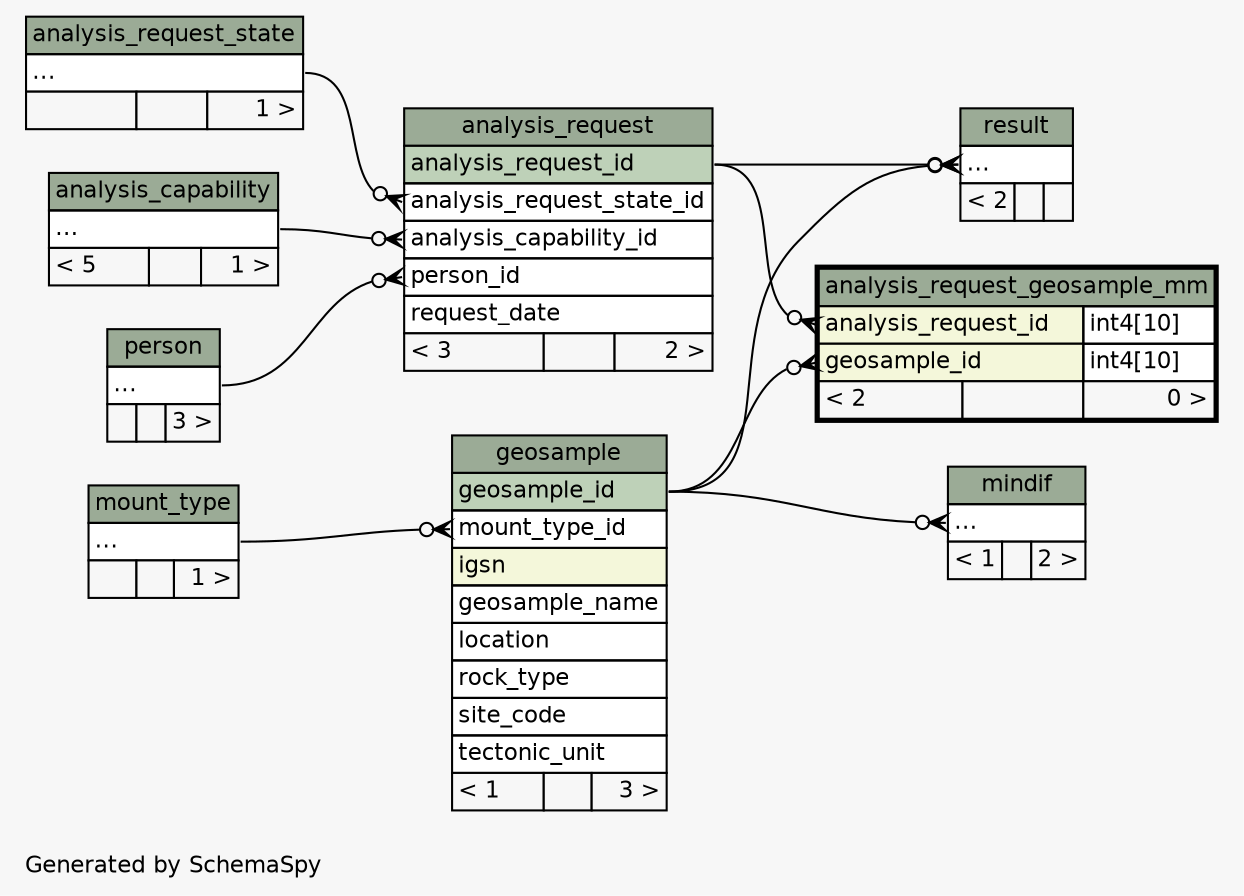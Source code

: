 // dot 2.38.0 on Linux 3.16.0-4-amd64
// SchemaSpy rev 590
digraph "twoDegreesRelationshipsDiagram" {
  graph [
    rankdir="RL"
    bgcolor="#f7f7f7"
    label="\nGenerated by SchemaSpy"
    labeljust="l"
    nodesep="0.18"
    ranksep="0.46"
    fontname="Helvetica"
    fontsize="11"
  ];
  node [
    fontname="Helvetica"
    fontsize="11"
    shape="plaintext"
  ];
  edge [
    arrowsize="0.8"
  ];
  "analysis_request":"analysis_capability_id":w -> "analysis_capability":"elipses":e [arrowhead=none dir=back arrowtail=crowodot];
  "analysis_request":"analysis_request_state_id":w -> "analysis_request_state":"elipses":e [arrowhead=none dir=back arrowtail=crowodot];
  "analysis_request":"person_id":w -> "person":"elipses":e [arrowhead=none dir=back arrowtail=crowodot];
  "analysis_request_geosample_mm":"analysis_request_id":w -> "analysis_request":"analysis_request_id":e [arrowhead=none dir=back arrowtail=crowodot];
  "analysis_request_geosample_mm":"geosample_id":w -> "geosample":"geosample_id":e [arrowhead=none dir=back arrowtail=crowodot];
  "geosample":"mount_type_id":w -> "mount_type":"elipses":e [arrowhead=none dir=back arrowtail=crowodot];
  "mindif":"elipses":w -> "geosample":"geosample_id":e [arrowhead=none dir=back arrowtail=crowodot];
  "result":"elipses":w -> "analysis_request":"analysis_request_id":e [arrowhead=none dir=back arrowtail=crowodot];
  "result":"elipses":w -> "geosample":"geosample_id":e [arrowhead=none dir=back arrowtail=crowodot];
  "analysis_capability" [
    label=<
    <TABLE BORDER="0" CELLBORDER="1" CELLSPACING="0" BGCOLOR="#ffffff">
      <TR><TD COLSPAN="3" BGCOLOR="#9bab96" ALIGN="CENTER">analysis_capability</TD></TR>
      <TR><TD PORT="elipses" COLSPAN="3" ALIGN="LEFT">...</TD></TR>
      <TR><TD ALIGN="LEFT" BGCOLOR="#f7f7f7">&lt; 5</TD><TD ALIGN="RIGHT" BGCOLOR="#f7f7f7">  </TD><TD ALIGN="RIGHT" BGCOLOR="#f7f7f7">1 &gt;</TD></TR>
    </TABLE>>
    URL="analysis_capability.html"
    tooltip="analysis_capability"
  ];
  "analysis_request" [
    label=<
    <TABLE BORDER="0" CELLBORDER="1" CELLSPACING="0" BGCOLOR="#ffffff">
      <TR><TD COLSPAN="3" BGCOLOR="#9bab96" ALIGN="CENTER">analysis_request</TD></TR>
      <TR><TD PORT="analysis_request_id" COLSPAN="3" BGCOLOR="#bed1b8" ALIGN="LEFT">analysis_request_id</TD></TR>
      <TR><TD PORT="analysis_request_state_id" COLSPAN="3" ALIGN="LEFT">analysis_request_state_id</TD></TR>
      <TR><TD PORT="analysis_capability_id" COLSPAN="3" ALIGN="LEFT">analysis_capability_id</TD></TR>
      <TR><TD PORT="person_id" COLSPAN="3" ALIGN="LEFT">person_id</TD></TR>
      <TR><TD PORT="request_date" COLSPAN="3" ALIGN="LEFT">request_date</TD></TR>
      <TR><TD ALIGN="LEFT" BGCOLOR="#f7f7f7">&lt; 3</TD><TD ALIGN="RIGHT" BGCOLOR="#f7f7f7">  </TD><TD ALIGN="RIGHT" BGCOLOR="#f7f7f7">2 &gt;</TD></TR>
    </TABLE>>
    URL="analysis_request.html"
    tooltip="analysis_request"
  ];
  "analysis_request_geosample_mm" [
    label=<
    <TABLE BORDER="2" CELLBORDER="1" CELLSPACING="0" BGCOLOR="#ffffff">
      <TR><TD COLSPAN="3" BGCOLOR="#9bab96" ALIGN="CENTER">analysis_request_geosample_mm</TD></TR>
      <TR><TD PORT="analysis_request_id" COLSPAN="2" BGCOLOR="#f4f7da" ALIGN="LEFT">analysis_request_id</TD><TD PORT="analysis_request_id.type" ALIGN="LEFT">int4[10]</TD></TR>
      <TR><TD PORT="geosample_id" COLSPAN="2" BGCOLOR="#f4f7da" ALIGN="LEFT">geosample_id</TD><TD PORT="geosample_id.type" ALIGN="LEFT">int4[10]</TD></TR>
      <TR><TD ALIGN="LEFT" BGCOLOR="#f7f7f7">&lt; 2</TD><TD ALIGN="RIGHT" BGCOLOR="#f7f7f7">  </TD><TD ALIGN="RIGHT" BGCOLOR="#f7f7f7">0 &gt;</TD></TR>
    </TABLE>>
    URL="analysis_request_geosample_mm.html"
    tooltip="analysis_request_geosample_mm"
  ];
  "analysis_request_state" [
    label=<
    <TABLE BORDER="0" CELLBORDER="1" CELLSPACING="0" BGCOLOR="#ffffff">
      <TR><TD COLSPAN="3" BGCOLOR="#9bab96" ALIGN="CENTER">analysis_request_state</TD></TR>
      <TR><TD PORT="elipses" COLSPAN="3" ALIGN="LEFT">...</TD></TR>
      <TR><TD ALIGN="LEFT" BGCOLOR="#f7f7f7">  </TD><TD ALIGN="RIGHT" BGCOLOR="#f7f7f7">  </TD><TD ALIGN="RIGHT" BGCOLOR="#f7f7f7">1 &gt;</TD></TR>
    </TABLE>>
    URL="analysis_request_state.html"
    tooltip="analysis_request_state"
  ];
  "geosample" [
    label=<
    <TABLE BORDER="0" CELLBORDER="1" CELLSPACING="0" BGCOLOR="#ffffff">
      <TR><TD COLSPAN="3" BGCOLOR="#9bab96" ALIGN="CENTER">geosample</TD></TR>
      <TR><TD PORT="geosample_id" COLSPAN="3" BGCOLOR="#bed1b8" ALIGN="LEFT">geosample_id</TD></TR>
      <TR><TD PORT="mount_type_id" COLSPAN="3" ALIGN="LEFT">mount_type_id</TD></TR>
      <TR><TD PORT="igsn" COLSPAN="3" BGCOLOR="#f4f7da" ALIGN="LEFT">igsn</TD></TR>
      <TR><TD PORT="geosample_name" COLSPAN="3" ALIGN="LEFT">geosample_name</TD></TR>
      <TR><TD PORT="location" COLSPAN="3" ALIGN="LEFT">location</TD></TR>
      <TR><TD PORT="rock_type" COLSPAN="3" ALIGN="LEFT">rock_type</TD></TR>
      <TR><TD PORT="site_code" COLSPAN="3" ALIGN="LEFT">site_code</TD></TR>
      <TR><TD PORT="tectonic_unit" COLSPAN="3" ALIGN="LEFT">tectonic_unit</TD></TR>
      <TR><TD ALIGN="LEFT" BGCOLOR="#f7f7f7">&lt; 1</TD><TD ALIGN="RIGHT" BGCOLOR="#f7f7f7">  </TD><TD ALIGN="RIGHT" BGCOLOR="#f7f7f7">3 &gt;</TD></TR>
    </TABLE>>
    URL="geosample.html"
    tooltip="geosample"
  ];
  "mindif" [
    label=<
    <TABLE BORDER="0" CELLBORDER="1" CELLSPACING="0" BGCOLOR="#ffffff">
      <TR><TD COLSPAN="3" BGCOLOR="#9bab96" ALIGN="CENTER">mindif</TD></TR>
      <TR><TD PORT="elipses" COLSPAN="3" ALIGN="LEFT">...</TD></TR>
      <TR><TD ALIGN="LEFT" BGCOLOR="#f7f7f7">&lt; 1</TD><TD ALIGN="RIGHT" BGCOLOR="#f7f7f7">  </TD><TD ALIGN="RIGHT" BGCOLOR="#f7f7f7">2 &gt;</TD></TR>
    </TABLE>>
    URL="mindif.html"
    tooltip="mindif"
  ];
  "mount_type" [
    label=<
    <TABLE BORDER="0" CELLBORDER="1" CELLSPACING="0" BGCOLOR="#ffffff">
      <TR><TD COLSPAN="3" BGCOLOR="#9bab96" ALIGN="CENTER">mount_type</TD></TR>
      <TR><TD PORT="elipses" COLSPAN="3" ALIGN="LEFT">...</TD></TR>
      <TR><TD ALIGN="LEFT" BGCOLOR="#f7f7f7">  </TD><TD ALIGN="RIGHT" BGCOLOR="#f7f7f7">  </TD><TD ALIGN="RIGHT" BGCOLOR="#f7f7f7">1 &gt;</TD></TR>
    </TABLE>>
    URL="mount_type.html"
    tooltip="mount_type"
  ];
  "person" [
    label=<
    <TABLE BORDER="0" CELLBORDER="1" CELLSPACING="0" BGCOLOR="#ffffff">
      <TR><TD COLSPAN="3" BGCOLOR="#9bab96" ALIGN="CENTER">person</TD></TR>
      <TR><TD PORT="elipses" COLSPAN="3" ALIGN="LEFT">...</TD></TR>
      <TR><TD ALIGN="LEFT" BGCOLOR="#f7f7f7">  </TD><TD ALIGN="RIGHT" BGCOLOR="#f7f7f7">  </TD><TD ALIGN="RIGHT" BGCOLOR="#f7f7f7">3 &gt;</TD></TR>
    </TABLE>>
    URL="person.html"
    tooltip="person"
  ];
  "result" [
    label=<
    <TABLE BORDER="0" CELLBORDER="1" CELLSPACING="0" BGCOLOR="#ffffff">
      <TR><TD COLSPAN="3" BGCOLOR="#9bab96" ALIGN="CENTER">result</TD></TR>
      <TR><TD PORT="elipses" COLSPAN="3" ALIGN="LEFT">...</TD></TR>
      <TR><TD ALIGN="LEFT" BGCOLOR="#f7f7f7">&lt; 2</TD><TD ALIGN="RIGHT" BGCOLOR="#f7f7f7">  </TD><TD ALIGN="RIGHT" BGCOLOR="#f7f7f7">  </TD></TR>
    </TABLE>>
    URL="result.html"
    tooltip="result"
  ];
}
